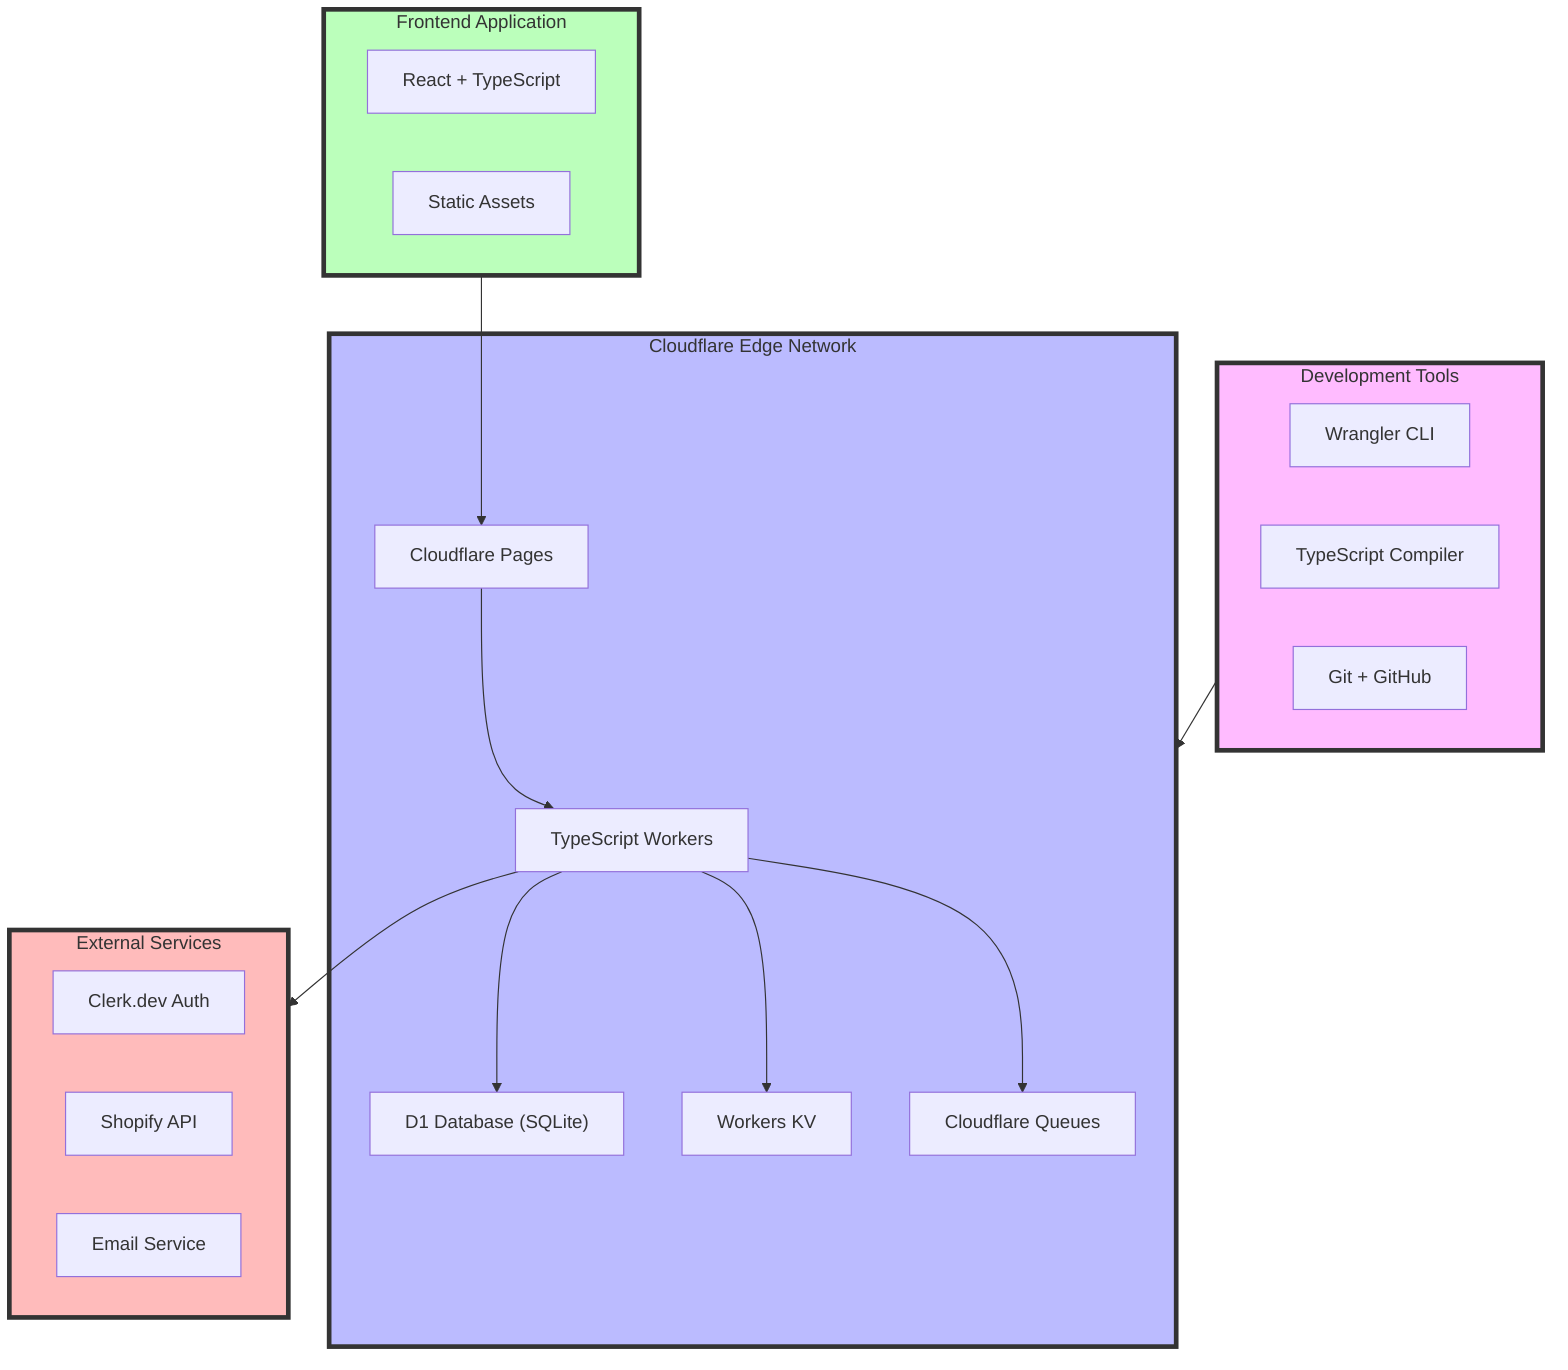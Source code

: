 flowchart TD
    subgraph Edge["Cloudflare Edge Network"]
        Workers["TypeScript Workers"]
        D1["D1 Database (SQLite)"]
        KV["Workers KV"]
        Queues["Cloudflare Queues"]
        Pages["Cloudflare Pages"]
    end

    subgraph External["External Services"]
        Clerk["Clerk.dev Auth"]
        Shopify["Shopify API"]
        Email["Email Service"]
    end

    subgraph Frontend["Frontend Application"]
        React["React + TypeScript"]
        Assets["Static Assets"]
    end

    Frontend --> Pages
    Pages --> Workers
    Workers --> D1
    Workers --> KV
    Workers --> Queues
    Workers --> External

    subgraph Development["Development Tools"]
        Wrangler["Wrangler CLI"]
        TypeScript["TypeScript Compiler"]
        Git["Git + GitHub"]
    end

    Development --> Edge

    style Edge fill:#bbf,stroke:#333,stroke-width:4px
    style External fill:#fbb,stroke:#333,stroke-width:4px
    style Frontend fill:#bfb,stroke:#333,stroke-width:4px
    style Development fill:#fbf,stroke:#333,stroke-width:4px